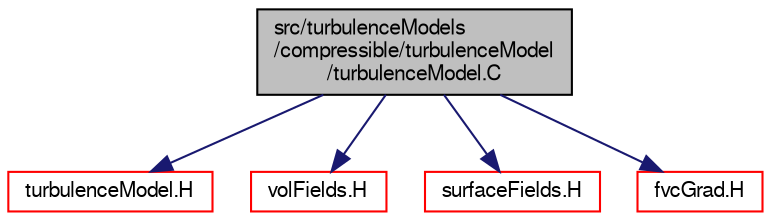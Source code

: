 digraph "src/turbulenceModels/compressible/turbulenceModel/turbulenceModel.C"
{
  bgcolor="transparent";
  edge [fontname="FreeSans",fontsize="10",labelfontname="FreeSans",labelfontsize="10"];
  node [fontname="FreeSans",fontsize="10",shape=record];
  Node0 [label="src/turbulenceModels\l/compressible/turbulenceModel\l/turbulenceModel.C",height=0.2,width=0.4,color="black", fillcolor="grey75", style="filled", fontcolor="black"];
  Node0 -> Node1 [color="midnightblue",fontsize="10",style="solid",fontname="FreeSans"];
  Node1 [label="turbulenceModel.H",height=0.2,width=0.4,color="red",URL="$a40268.html"];
  Node0 -> Node65 [color="midnightblue",fontsize="10",style="solid",fontname="FreeSans"];
  Node65 [label="volFields.H",height=0.2,width=0.4,color="red",URL="$a02750.html"];
  Node0 -> Node306 [color="midnightblue",fontsize="10",style="solid",fontname="FreeSans"];
  Node306 [label="surfaceFields.H",height=0.2,width=0.4,color="red",URL="$a02735.html",tooltip="Foam::surfaceFields. "];
  Node0 -> Node313 [color="midnightblue",fontsize="10",style="solid",fontname="FreeSans"];
  Node313 [label="fvcGrad.H",height=0.2,width=0.4,color="red",URL="$a02978.html",tooltip="Calculate the gradient of the given field. "];
}
